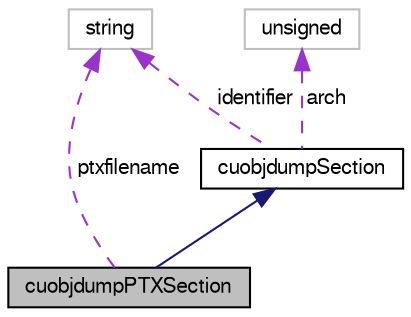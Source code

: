 digraph "cuobjdumpPTXSection"
{
  bgcolor="transparent";
  edge [fontname="FreeSans",fontsize="10",labelfontname="FreeSans",labelfontsize="10"];
  node [fontname="FreeSans",fontsize="10",shape=record];
  Node2 [label="cuobjdumpPTXSection",height=0.2,width=0.4,color="black", fillcolor="grey75", style="filled", fontcolor="black"];
  Node3 -> Node2 [dir="back",color="midnightblue",fontsize="10",style="solid",fontname="FreeSans"];
  Node3 [label="cuobjdumpSection",height=0.2,width=0.4,color="black",URL="$classcuobjdumpSection.html"];
  Node4 -> Node3 [dir="back",color="darkorchid3",fontsize="10",style="dashed",label=" identifier" ,fontname="FreeSans"];
  Node4 [label="string",height=0.2,width=0.4,color="grey75"];
  Node5 -> Node3 [dir="back",color="darkorchid3",fontsize="10",style="dashed",label=" arch" ,fontname="FreeSans"];
  Node5 [label="unsigned",height=0.2,width=0.4,color="grey75"];
  Node4 -> Node2 [dir="back",color="darkorchid3",fontsize="10",style="dashed",label=" ptxfilename" ,fontname="FreeSans"];
}
